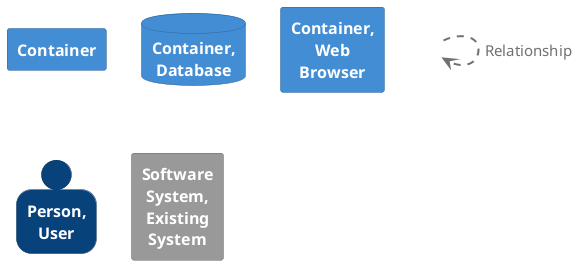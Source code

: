 @startuml
set separator none

skinparam {
  shadowing false
  arrowFontSize 15
  defaultTextAlignment center
  wrapWidth 100
  maxMessageSize 100
}
hide stereotype

skinparam rectangle<<_transparent>> {
  BorderColor transparent
  BackgroundColor transparent
  FontColor transparent
}

skinparam rectangle<<1>> {
  BackgroundColor #438dd5
  FontColor #ffffff
  BorderColor #2e6295
}
rectangle "==Container" <<1>>

skinparam database<<2>> {
  BackgroundColor #438dd5
  FontColor #ffffff
  BorderColor #2e6295
}
database "==Container, Database" <<2>>

skinparam rectangle<<3>> {
  BackgroundColor #438dd5
  FontColor #ffffff
  BorderColor #2e6295
}
rectangle "==Container, Web Browser" <<3>>

skinparam person<<4>> {
  BackgroundColor #08427b
  FontColor #ffffff
  BorderColor #052e56
}
person "==Person, User" <<4>>

skinparam rectangle<<5>> {
  BackgroundColor #999999
  FontColor #ffffff
  BorderColor #6b6b6b
}
rectangle "==Software System, Existing System" <<5>>

rectangle "." <<_transparent>> as 6
6 .[#707070,thickness=2].> 6 : "<color:#707070>Relationship"


@enduml